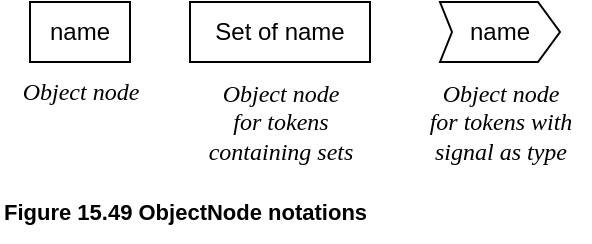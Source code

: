 <mxfile version="21.6.8" type="device" pages="11">
  <diagram name="15.49" id="L_QJp6VJixKLyZi2sF34">
    <mxGraphModel dx="880" dy="545" grid="1" gridSize="10" guides="1" tooltips="1" connect="1" arrows="1" fold="1" page="1" pageScale="1" pageWidth="1169" pageHeight="827" math="0" shadow="0">
      <root>
        <mxCell id="0" />
        <mxCell id="1" parent="0" />
        <mxCell id="8phvRL7kGyxlBtXRSnj0-1" value="name" style="whiteSpace=wrap;html=1;" vertex="1" parent="1">
          <mxGeometry x="15" width="50" height="30" as="geometry" />
        </mxCell>
        <mxCell id="8phvRL7kGyxlBtXRSnj0-2" value="&lt;i&gt;Object node&lt;/i&gt;" style="text;html=1;align=center;verticalAlign=middle;resizable=0;points=[];autosize=1;strokeColor=none;fillColor=none;fontSize=12;fontFamily=Times New Roman;fontColor=default;" vertex="1" parent="1">
          <mxGeometry y="30" width="80" height="30" as="geometry" />
        </mxCell>
        <mxCell id="8phvRL7kGyxlBtXRSnj0-3" value="Set of name" style="whiteSpace=wrap;html=1;" vertex="1" parent="1">
          <mxGeometry x="95" width="90" height="30" as="geometry" />
        </mxCell>
        <mxCell id="8phvRL7kGyxlBtXRSnj0-4" value="&lt;i&gt;Object node&lt;br&gt;for tokens&lt;br&gt;containing sets&lt;br&gt;&lt;/i&gt;" style="text;html=1;align=center;verticalAlign=middle;resizable=0;points=[];autosize=1;strokeColor=none;fillColor=none;fontSize=12;fontFamily=Times New Roman;fontColor=default;" vertex="1" parent="1">
          <mxGeometry x="90" y="30" width="100" height="60" as="geometry" />
        </mxCell>
        <mxCell id="8phvRL7kGyxlBtXRSnj0-5" value="name" style="html=1;shape=mxgraph.infographic.ribbonSimple;notch1=6;notch2=11;align=center;verticalAlign=middle;fontSize=12;fontStyle=0;fillColor=#FFFFFF;whiteSpace=wrap;" vertex="1" parent="1">
          <mxGeometry x="220" width="60" height="30" as="geometry" />
        </mxCell>
        <mxCell id="8phvRL7kGyxlBtXRSnj0-6" value="&lt;i&gt;Object node&lt;br&gt;for tokens with&lt;br&gt;signal as type&lt;br&gt;&lt;/i&gt;" style="text;html=1;align=center;verticalAlign=middle;resizable=0;points=[];autosize=1;strokeColor=none;fillColor=none;fontSize=12;fontFamily=Times New Roman;fontColor=default;" vertex="1" parent="1">
          <mxGeometry x="205" y="30" width="90" height="60" as="geometry" />
        </mxCell>
        <mxCell id="8phvRL7kGyxlBtXRSnj0-7" value="&lt;b&gt;Figure 15.49 ObjectNode notations&lt;/b&gt;" style="text;html=1;align=left;verticalAlign=middle;resizable=0;points=[];autosize=1;strokeColor=none;fillColor=none;fontSize=11;fontFamily=Helvetica;fontColor=default;" vertex="1" parent="1">
          <mxGeometry y="90" width="210" height="30" as="geometry" />
        </mxCell>
      </root>
    </mxGraphModel>
  </diagram>
  <diagram id="UsFJfBVJXGDFaL7M9Itu" name="15.50">
    <mxGraphModel dx="880" dy="545" grid="1" gridSize="10" guides="1" tooltips="1" connect="1" arrows="1" fold="1" page="1" pageScale="1" pageWidth="1169" pageHeight="827" math="0" shadow="0">
      <root>
        <mxCell id="0" />
        <mxCell id="1" parent="0" />
        <mxCell id="Z29Fa7zl-cdTz_4s7wdu-1" value="name&lt;br&gt;[state, state...]" style="html=1;align=center;verticalAlign=middle;rounded=0;absoluteArcSize=1;arcSize=10;dashed=0;whiteSpace=wrap;" vertex="1" parent="1">
          <mxGeometry width="100" height="40" as="geometry" />
        </mxCell>
        <mxCell id="Z29Fa7zl-cdTz_4s7wdu-3" value="&lt;i&gt;Object&amp;nbsp; node for&lt;br&gt;tokens containing&lt;br&gt;objects in specific&lt;br&gt;states&lt;br&gt;&lt;/i&gt;" style="text;html=1;align=left;verticalAlign=top;resizable=0;points=[];autosize=1;strokeColor=none;fillColor=none;fontSize=12;fontFamily=Times New Roman;fontColor=default;" vertex="1" parent="1">
          <mxGeometry y="40" width="110" height="70" as="geometry" />
        </mxCell>
        <mxCell id="Z29Fa7zl-cdTz_4s7wdu-4" value="name" style="html=1;align=center;verticalAlign=middle;rounded=0;absoluteArcSize=1;arcSize=10;dashed=0;whiteSpace=wrap;" vertex="1" parent="1">
          <mxGeometry x="160" width="80" height="60" as="geometry" />
        </mxCell>
        <mxCell id="Z29Fa7zl-cdTz_4s7wdu-5" value="{upperBound = 2}" style="text;verticalAlign=middle;align=center;html=1;" vertex="1" parent="Z29Fa7zl-cdTz_4s7wdu-4">
          <mxGeometry y="60" width="80" height="30" as="geometry" />
        </mxCell>
        <mxCell id="Z29Fa7zl-cdTz_4s7wdu-6" value="&lt;i&gt;Object&amp;nbsp; node&lt;br&gt;with a limited&lt;br&gt;upper bound&lt;br&gt;&lt;/i&gt;" style="text;html=1;align=left;verticalAlign=top;resizable=0;points=[];autosize=1;strokeColor=none;fillColor=none;fontSize=12;fontFamily=Times New Roman;fontColor=default;" vertex="1" parent="1">
          <mxGeometry x="155" y="80" width="90" height="60" as="geometry" />
        </mxCell>
        <mxCell id="Z29Fa7zl-cdTz_4s7wdu-7" value="name" style="html=1;align=center;verticalAlign=middle;rounded=0;absoluteArcSize=1;arcSize=10;dashed=0;whiteSpace=wrap;" vertex="1" parent="1">
          <mxGeometry x="320" width="80" height="60" as="geometry" />
        </mxCell>
        <mxCell id="Z29Fa7zl-cdTz_4s7wdu-8" value="{ordering = LIFO}" style="text;verticalAlign=middle;align=center;html=1;" vertex="1" parent="Z29Fa7zl-cdTz_4s7wdu-7">
          <mxGeometry y="60" width="80" height="30" as="geometry" />
        </mxCell>
        <mxCell id="Z29Fa7zl-cdTz_4s7wdu-9" value="&lt;i&gt;Object&amp;nbsp; node&lt;br&gt;with ordering&lt;br&gt;other than FIFO&lt;br&gt;&lt;/i&gt;" style="text;html=1;align=left;verticalAlign=top;resizable=0;points=[];autosize=1;strokeColor=none;fillColor=none;fontSize=12;fontFamily=Times New Roman;fontColor=default;" vertex="1" parent="1">
          <mxGeometry x="315" y="80" width="100" height="60" as="geometry" />
        </mxCell>
        <mxCell id="Z29Fa7zl-cdTz_4s7wdu-10" value="&lt;b&gt;Figure 15.50 ObjectNode annotations&lt;/b&gt;" style="text;html=1;align=left;verticalAlign=middle;resizable=0;points=[];autosize=1;strokeColor=none;fillColor=none;fontSize=11;fontFamily=Helvetica;fontColor=default;" vertex="1" parent="1">
          <mxGeometry y="140" width="220" height="30" as="geometry" />
        </mxCell>
      </root>
    </mxGraphModel>
  </diagram>
  <diagram id="wovBbYp8hY9l5Cxfm7LJ" name="15.51">
    <mxGraphModel dx="880" dy="545" grid="1" gridSize="10" guides="1" tooltips="1" connect="1" arrows="1" fold="1" page="1" pageScale="1" pageWidth="1169" pageHeight="827" math="0" shadow="0">
      <root>
        <mxCell id="0" />
        <mxCell id="1" parent="0" />
        <mxCell id="WB6MP372zTh4wFcEtbvD-1" value="name" style="whiteSpace=wrap;html=1;" vertex="1" parent="1">
          <mxGeometry x="40" y="80" width="50" height="30" as="geometry" />
        </mxCell>
        <mxCell id="WB6MP372zTh4wFcEtbvD-3" style="edgeStyle=orthogonalEdgeStyle;rounded=0;orthogonalLoop=1;jettySize=auto;html=1;entryX=0.5;entryY=0;entryDx=0;entryDy=0;endArrow=none;endFill=0;dashed=1;dashPattern=1 4;" edge="1" parent="1" source="WB6MP372zTh4wFcEtbvD-2" target="WB6MP372zTh4wFcEtbvD-1">
          <mxGeometry relative="1" as="geometry" />
        </mxCell>
        <mxCell id="WB6MP372zTh4wFcEtbvD-2" value="«selection»&lt;br&gt;selection&lt;br&gt;specification" style="shape=note2;boundedLbl=1;whiteSpace=wrap;html=1;size=13;verticalAlign=middle;align=center;" vertex="1" parent="1">
          <mxGeometry x="20" width="90" height="60" as="geometry" />
        </mxCell>
        <mxCell id="WB6MP372zTh4wFcEtbvD-4" value="&lt;b&gt;Figure 15.51 Specifying selection behavior on an ObjectNode&lt;/b&gt;" style="text;html=1;align=left;verticalAlign=middle;resizable=0;points=[];autosize=1;strokeColor=none;fillColor=none;fontSize=11;fontFamily=Helvetica;fontColor=default;" vertex="1" parent="1">
          <mxGeometry y="110" width="340" height="30" as="geometry" />
        </mxCell>
      </root>
    </mxGraphModel>
  </diagram>
  <diagram id="pNchcOUorUNZcvJ-cfhg" name="15.52">
    <mxGraphModel dx="880" dy="545" grid="1" gridSize="10" guides="1" tooltips="1" connect="1" arrows="1" fold="1" page="1" pageScale="1" pageWidth="1169" pageHeight="827" math="0" shadow="0">
      <root>
        <mxCell id="0" />
        <mxCell id="1" parent="0" />
        <mxCell id="SXuib4mQeslSFg_kkxYM-1" value="Activity name&lt;br&gt;&lt;div style=&quot;&quot;&gt;&lt;span style=&quot;background-color: initial;&quot;&gt;Parameter name: type&lt;/span&gt;&lt;/div&gt;" style="html=1;align=left;verticalAlign=top;rounded=1;absoluteArcSize=1;arcSize=50;dashed=0;spacingTop=10;spacingRight=30;whiteSpace=wrap;spacingLeft=12;" vertex="1" parent="1">
          <mxGeometry x="70" width="320" height="140" as="geometry" />
        </mxCell>
        <mxCell id="SXuib4mQeslSFg_kkxYM-8" style="rounded=0;orthogonalLoop=1;jettySize=auto;html=1;entryX=0;entryY=0.5;entryDx=0;entryDy=0;endArrow=openThin;endFill=0;endSize=12;" edge="1" parent="1" source="SXuib4mQeslSFg_kkxYM-2" target="SXuib4mQeslSFg_kkxYM-4">
          <mxGeometry relative="1" as="geometry" />
        </mxCell>
        <mxCell id="SXuib4mQeslSFg_kkxYM-2" value="" style="whiteSpace=wrap;html=1;" vertex="1" parent="1">
          <mxGeometry x="40" y="50" width="60" height="30" as="geometry" />
        </mxCell>
        <mxCell id="SXuib4mQeslSFg_kkxYM-11" style="rounded=0;orthogonalLoop=1;jettySize=auto;html=1;exitX=1;exitY=0.5;exitDx=0;exitDy=0;endArrow=openThin;endFill=0;endSize=12;" edge="1" parent="1" source="SXuib4mQeslSFg_kkxYM-3">
          <mxGeometry relative="1" as="geometry">
            <mxPoint x="132" y="101" as="targetPoint" />
          </mxGeometry>
        </mxCell>
        <mxCell id="SXuib4mQeslSFg_kkxYM-3" value="" style="whiteSpace=wrap;html=1;" vertex="1" parent="1">
          <mxGeometry x="40" y="90" width="60" height="30" as="geometry" />
        </mxCell>
        <mxCell id="SXuib4mQeslSFg_kkxYM-9" style="rounded=0;orthogonalLoop=1;jettySize=auto;html=1;entryX=0;entryY=0.5;entryDx=0;entryDy=0;endArrow=openThin;endFill=0;endSize=12;" edge="1" parent="1" source="SXuib4mQeslSFg_kkxYM-4" target="SXuib4mQeslSFg_kkxYM-5">
          <mxGeometry relative="1" as="geometry" />
        </mxCell>
        <mxCell id="SXuib4mQeslSFg_kkxYM-10" style="rounded=0;orthogonalLoop=1;jettySize=auto;html=1;exitX=0.75;exitY=1;exitDx=0;exitDy=0;entryX=0;entryY=0.25;entryDx=0;entryDy=0;endArrow=openThin;endFill=0;endSize=12;" edge="1" parent="1" source="SXuib4mQeslSFg_kkxYM-4" target="SXuib4mQeslSFg_kkxYM-6">
          <mxGeometry relative="1" as="geometry" />
        </mxCell>
        <mxCell id="SXuib4mQeslSFg_kkxYM-4" value="" style="html=1;align=center;verticalAlign=top;rounded=1;absoluteArcSize=1;arcSize=22;dashed=0;whiteSpace=wrap;" vertex="1" parent="1">
          <mxGeometry x="130" y="60" width="50" height="30" as="geometry" />
        </mxCell>
        <mxCell id="SXuib4mQeslSFg_kkxYM-5" value="" style="html=1;align=center;verticalAlign=top;rounded=1;absoluteArcSize=1;arcSize=22;dashed=0;whiteSpace=wrap;" vertex="1" parent="1">
          <mxGeometry x="220" y="50" width="50" height="30" as="geometry" />
        </mxCell>
        <mxCell id="SXuib4mQeslSFg_kkxYM-16" style="rounded=0;orthogonalLoop=1;jettySize=auto;html=1;endArrow=openThin;endFill=0;endSize=12;entryX=1.033;entryY=0.85;entryDx=0;entryDy=0;entryPerimeter=0;" edge="1" parent="1" source="SXuib4mQeslSFg_kkxYM-6" target="SXuib4mQeslSFg_kkxYM-15">
          <mxGeometry relative="1" as="geometry" />
        </mxCell>
        <mxCell id="SXuib4mQeslSFg_kkxYM-6" value="" style="html=1;align=center;verticalAlign=top;rounded=1;absoluteArcSize=1;arcSize=22;dashed=0;whiteSpace=wrap;" vertex="1" parent="1">
          <mxGeometry x="190" y="100" width="50" height="30" as="geometry" />
        </mxCell>
        <mxCell id="SXuib4mQeslSFg_kkxYM-13" style="rounded=0;orthogonalLoop=1;jettySize=auto;html=1;endArrow=openThin;endFill=0;endSize=12;entryX=0;entryY=0.5;entryDx=0;entryDy=0;exitX=0.067;exitY=0.65;exitDx=0;exitDy=0;exitPerimeter=0;" edge="1" parent="1" source="SXuib4mQeslSFg_kkxYM-17" target="SXuib4mQeslSFg_kkxYM-7">
          <mxGeometry relative="1" as="geometry">
            <mxPoint x="310" y="70" as="sourcePoint" />
          </mxGeometry>
        </mxCell>
        <mxCell id="SXuib4mQeslSFg_kkxYM-7" value="" style="whiteSpace=wrap;html=1;" vertex="1" parent="1">
          <mxGeometry x="360" y="60" width="60" height="30" as="geometry" />
        </mxCell>
        <mxCell id="SXuib4mQeslSFg_kkxYM-12" value="{stream}" style="text;html=1;align=center;verticalAlign=middle;resizable=0;points=[];autosize=1;strokeColor=none;fillColor=none;fontSize=11;spacing=0;" vertex="1" parent="1">
          <mxGeometry y="30" width="60" height="20" as="geometry" />
        </mxCell>
        <mxCell id="SXuib4mQeslSFg_kkxYM-14" value="…" style="text;html=1;align=center;verticalAlign=middle;resizable=0;points=[];autosize=1;strokeColor=none;fillColor=none;rotation=180;fontStyle=1;spacing=0;" vertex="1" parent="1">
          <mxGeometry x="130" y="95" width="30" height="20" as="geometry" />
        </mxCell>
        <mxCell id="SXuib4mQeslSFg_kkxYM-15" value="…" style="text;html=1;align=center;verticalAlign=middle;resizable=0;points=[];autosize=1;strokeColor=none;fillColor=none;rotation=180;fontStyle=1;spacing=0;" vertex="1" parent="1">
          <mxGeometry x="280" y="100" width="30" height="20" as="geometry" />
        </mxCell>
        <mxCell id="SXuib4mQeslSFg_kkxYM-17" value="…" style="text;html=1;align=center;verticalAlign=middle;resizable=0;points=[];autosize=1;strokeColor=none;fillColor=none;rotation=180;fontStyle=1;spacing=0;" vertex="1" parent="1">
          <mxGeometry x="283" y="62" width="30" height="20" as="geometry" />
        </mxCell>
        <mxCell id="SXuib4mQeslSFg_kkxYM-20" value="" style="triangle;html=1;direction=north;" vertex="1" parent="1">
          <mxGeometry x="420" y="38" width="20" height="15" as="geometry" />
        </mxCell>
        <mxCell id="SXuib4mQeslSFg_kkxYM-21" value="&lt;b&gt;Figure 15.52 Notation for stream and exception parameters&lt;/b&gt;" style="text;html=1;align=left;verticalAlign=middle;resizable=0;points=[];autosize=1;strokeColor=none;fillColor=none;fontSize=11;fontFamily=Helvetica;fontColor=default;" vertex="1" parent="1">
          <mxGeometry x="20" y="140" width="330" height="30" as="geometry" />
        </mxCell>
      </root>
    </mxGraphModel>
  </diagram>
  <diagram id="QYN6Uk6vskdU1qXNE-Rs" name="15.53">
    <mxGraphModel dx="880" dy="545" grid="1" gridSize="10" guides="1" tooltips="1" connect="1" arrows="1" fold="1" page="1" pageScale="1" pageWidth="1169" pageHeight="827" math="0" shadow="0">
      <root>
        <mxCell id="0" />
        <mxCell id="1" parent="0" />
        <mxCell id="9ZkYTWHEYMIYJkUtQSKD-1" value="" style="html=1;align=right;verticalAlign=top;rounded=1;absoluteArcSize=1;arcSize=50;dashed=0;spacingTop=10;spacingRight=30;whiteSpace=wrap;" vertex="1" parent="1">
          <mxGeometry x="40" width="360" height="160" as="geometry" />
        </mxCell>
        <mxCell id="9ZkYTWHEYMIYJkUtQSKD-2" value="Parameter1" style="whiteSpace=wrap;html=1;" vertex="1" parent="1">
          <mxGeometry y="90" width="90" height="30" as="geometry" />
        </mxCell>
        <mxCell id="9ZkYTWHEYMIYJkUtQSKD-3" value="Parameter2" style="whiteSpace=wrap;html=1;" vertex="1" parent="1">
          <mxGeometry x="350" y="90" width="90" height="30" as="geometry" />
        </mxCell>
        <mxCell id="9ZkYTWHEYMIYJkUtQSKD-4" value="" style="shape=mxgraph.uml25.action;html=1;align=center;verticalAlign=middle;absoluteArcSize=1;arcSize=10;dashed=0;spacingRight=10;whiteSpace=wrap;fillColor=none;" vertex="1" parent="1">
          <mxGeometry x="170" y="20" width="110" height="40" as="geometry" />
        </mxCell>
        <mxCell id="9ZkYTWHEYMIYJkUtQSKD-5" value="Parameter2" style="text;verticalAlign=middle;align=left;html=1;" vertex="1" parent="9ZkYTWHEYMIYJkUtQSKD-4">
          <mxGeometry x="110" width="60" height="30" as="geometry" />
        </mxCell>
        <mxCell id="9ZkYTWHEYMIYJkUtQSKD-8" value="" style="shape=mxgraph.uml25.action;html=1;align=center;verticalAlign=middle;absoluteArcSize=1;arcSize=10;dashed=0;spacingLeft=10;flipH=1;whiteSpace=wrap;" vertex="1" parent="9ZkYTWHEYMIYJkUtQSKD-4">
          <mxGeometry x="-10" width="110" height="40" as="geometry" />
        </mxCell>
        <mxCell id="9ZkYTWHEYMIYJkUtQSKD-9" value="Parameter1" style="text;verticalAlign=middle;align=right;html=1;" vertex="1" parent="9ZkYTWHEYMIYJkUtQSKD-8">
          <mxGeometry x="-60" y="-7" width="60" height="40" as="geometry" />
        </mxCell>
        <mxCell id="9ZkYTWHEYMIYJkUtQSKD-17" style="edgeStyle=orthogonalEdgeStyle;rounded=0;orthogonalLoop=1;jettySize=auto;html=1;entryX=0;entryY=0.5;entryDx=0;entryDy=0;endArrow=openThin;endFill=0;endSize=12;" edge="1" parent="1" source="9ZkYTWHEYMIYJkUtQSKD-10" target="9ZkYTWHEYMIYJkUtQSKD-3">
          <mxGeometry relative="1" as="geometry" />
        </mxCell>
        <mxCell id="9ZkYTWHEYMIYJkUtQSKD-10" value="" style="shape=mxgraph.uml25.action;html=1;align=center;verticalAlign=middle;absoluteArcSize=1;arcSize=10;dashed=0;spacingRight=10;whiteSpace=wrap;fillColor=none;" vertex="1" parent="1">
          <mxGeometry x="170" y="85" width="110" height="40" as="geometry" />
        </mxCell>
        <mxCell id="9ZkYTWHEYMIYJkUtQSKD-12" value="" style="shape=mxgraph.uml25.action;html=1;align=center;verticalAlign=middle;absoluteArcSize=1;arcSize=10;dashed=0;spacingLeft=10;flipH=1;whiteSpace=wrap;" vertex="1" parent="9ZkYTWHEYMIYJkUtQSKD-10">
          <mxGeometry x="-10" width="110" height="40" as="geometry" />
        </mxCell>
        <mxCell id="9ZkYTWHEYMIYJkUtQSKD-15" style="edgeStyle=orthogonalEdgeStyle;rounded=0;orthogonalLoop=1;jettySize=auto;html=1;endArrow=openThin;endFill=0;endSize=12;exitX=1;exitY=0.5;exitDx=0;exitDy=0;" edge="1" parent="1" source="9ZkYTWHEYMIYJkUtQSKD-2" target="9ZkYTWHEYMIYJkUtQSKD-12">
          <mxGeometry relative="1" as="geometry" />
        </mxCell>
        <mxCell id="9ZkYTWHEYMIYJkUtQSKD-18" value="&lt;b&gt;Figure 15.53 Presentation option for flows between pins and parameter nodes&lt;/b&gt;" style="text;html=1;align=left;verticalAlign=middle;resizable=0;points=[];autosize=1;strokeColor=none;fillColor=none;fontSize=11;fontFamily=Helvetica;fontColor=default;" vertex="1" parent="1">
          <mxGeometry y="160" width="430" height="30" as="geometry" />
        </mxCell>
      </root>
    </mxGraphModel>
  </diagram>
  <diagram id="8YiYosqySu_Zq0bnsM3I" name="15.54">
    <mxGraphModel dx="880" dy="545" grid="1" gridSize="10" guides="1" tooltips="1" connect="1" arrows="1" fold="1" page="1" pageScale="1" pageWidth="1169" pageHeight="827" math="0" shadow="0">
      <root>
        <mxCell id="0" />
        <mxCell id="1" parent="0" />
        <mxCell id="VSOCnr17OXBna0XSOXP5-1" value="«centralBuffer»&lt;br&gt;" style="swimlane;fontStyle=0;align=center;verticalAlign=top;childLayout=stackLayout;horizontal=1;startSize=40;horizontalStack=0;resizeParent=1;resizeParentMax=0;resizeLast=0;collapsible=0;marginBottom=0;html=1;whiteSpace=wrap;" vertex="1" parent="1">
          <mxGeometry width="100" height="40" as="geometry" />
        </mxCell>
        <mxCell id="VSOCnr17OXBna0XSOXP5-2" value="&lt;b&gt;Figure 15.54 Optional CentralBufferNode notation&lt;/b&gt;" style="text;html=1;align=left;verticalAlign=middle;resizable=0;points=[];autosize=1;strokeColor=none;fillColor=none;fontSize=11;fontFamily=Helvetica;fontColor=default;" vertex="1" parent="1">
          <mxGeometry y="40" width="280" height="30" as="geometry" />
        </mxCell>
      </root>
    </mxGraphModel>
  </diagram>
  <diagram id="LMXcnl3IIr49EOhgKSHd" name="15.55">
    <mxGraphModel dx="880" dy="545" grid="1" gridSize="10" guides="1" tooltips="1" connect="1" arrows="1" fold="1" page="1" pageScale="1" pageWidth="1169" pageHeight="827" math="0" shadow="0">
      <root>
        <mxCell id="0" />
        <mxCell id="1" parent="0" />
        <mxCell id="PsNh356XU-P0I_Tn3ney-1" value="«datastore»&lt;br&gt;name&lt;br&gt;[state]" style="swimlane;fontStyle=0;align=center;verticalAlign=top;childLayout=stackLayout;horizontal=1;startSize=68;horizontalStack=0;resizeParent=1;resizeParentMax=0;resizeLast=0;collapsible=0;marginBottom=0;html=1;whiteSpace=wrap;" vertex="1" parent="1">
          <mxGeometry width="90" height="60" as="geometry" />
        </mxCell>
        <mxCell id="PsNh356XU-P0I_Tn3ney-2" value="&lt;b&gt;Figure 15.55 DataStoreNode notation&lt;/b&gt;" style="text;html=1;align=left;verticalAlign=middle;resizable=0;points=[];autosize=1;strokeColor=none;fillColor=none;fontSize=11;fontFamily=Helvetica;fontColor=default;" vertex="1" parent="1">
          <mxGeometry y="60" width="220" height="30" as="geometry" />
        </mxCell>
      </root>
    </mxGraphModel>
  </diagram>
  <diagram id="gXwn2VAt0urScEbsQqXp" name="15.56">
    <mxGraphModel dx="880" dy="545" grid="1" gridSize="10" guides="1" tooltips="1" connect="1" arrows="1" fold="1" page="1" pageScale="1" pageWidth="1169" pageHeight="827" math="0" shadow="0">
      <root>
        <mxCell id="0" />
        <mxCell id="1" parent="0" />
        <mxCell id="s_Z0apxvvqKCdwP7Z4Ed-18" value="" style="html=1;align=right;verticalAlign=top;rounded=1;absoluteArcSize=1;arcSize=50;dashed=0;spacingTop=10;spacingRight=30;whiteSpace=wrap;fontFamily=Helvetica;fontSize=11;fontColor=default;fillColor=none;" vertex="1" parent="1">
          <mxGeometry x="40" y="10" width="520" height="200" as="geometry" />
        </mxCell>
        <mxCell id="s_Z0apxvvqKCdwP7Z4Ed-9" style="edgeStyle=orthogonalEdgeStyle;rounded=0;orthogonalLoop=1;jettySize=auto;html=1;endArrow=openThin;endFill=0;endSize=12;verticalAlign=middle;" edge="1" parent="1" source="s_Z0apxvvqKCdwP7Z4Ed-3" target="s_Z0apxvvqKCdwP7Z4Ed-8">
          <mxGeometry relative="1" as="geometry" />
        </mxCell>
        <mxCell id="s_Z0apxvvqKCdwP7Z4Ed-3" value="Production&lt;br&gt;Materials" style="whiteSpace=wrap;html=1;verticalAlign=middle;" vertex="1" parent="1">
          <mxGeometry y="80" width="80" height="40" as="geometry" />
        </mxCell>
        <mxCell id="s_Z0apxvvqKCdwP7Z4Ed-12" style="shape=connector;rounded=0;orthogonalLoop=1;jettySize=auto;html=1;entryX=0.25;entryY=1;entryDx=0;entryDy=0;labelBackgroundColor=default;strokeColor=default;fontFamily=Helvetica;fontSize=11;fontColor=default;endArrow=openThin;endFill=0;endSize=12;exitX=1;exitY=0.5;exitDx=0;exitDy=0;" edge="1" parent="1" source="s_Z0apxvvqKCdwP7Z4Ed-4" target="s_Z0apxvvqKCdwP7Z4Ed-11">
          <mxGeometry relative="1" as="geometry" />
        </mxCell>
        <mxCell id="s_Z0apxvvqKCdwP7Z4Ed-4" value="Printed-&lt;br&gt;Circuit&lt;br&gt;Boards" style="whiteSpace=wrap;html=1;verticalAlign=middle;" vertex="1" parent="1">
          <mxGeometry x="200" y="140" width="70" height="60" as="geometry" />
        </mxCell>
        <mxCell id="s_Z0apxvvqKCdwP7Z4Ed-15" style="shape=connector;rounded=0;orthogonalLoop=1;jettySize=auto;html=1;exitX=1;exitY=0.5;exitDx=0;exitDy=0;entryX=0.5;entryY=1;entryDx=0;entryDy=0;labelBackgroundColor=default;strokeColor=default;fontFamily=Helvetica;fontSize=11;fontColor=default;endArrow=openThin;endFill=0;endSize=12;" edge="1" parent="1" source="s_Z0apxvvqKCdwP7Z4Ed-5" target="s_Z0apxvvqKCdwP7Z4Ed-14">
          <mxGeometry relative="1" as="geometry" />
        </mxCell>
        <mxCell id="s_Z0apxvvqKCdwP7Z4Ed-5" value="Assembled&lt;br&gt;Computer" style="whiteSpace=wrap;html=1;verticalAlign=middle;" vertex="1" parent="1">
          <mxGeometry x="340" y="140" width="80" height="40" as="geometry" />
        </mxCell>
        <mxCell id="s_Z0apxvvqKCdwP7Z4Ed-6" value="Rejected&lt;br&gt;Computer" style="whiteSpace=wrap;html=1;verticalAlign=middle;" vertex="1" parent="1">
          <mxGeometry x="520" y="30" width="80" height="40" as="geometry" />
        </mxCell>
        <mxCell id="s_Z0apxvvqKCdwP7Z4Ed-7" value="Accepted&lt;br&gt;Computer" style="whiteSpace=wrap;html=1;verticalAlign=middle;" vertex="1" parent="1">
          <mxGeometry x="520" y="140" width="80" height="40" as="geometry" />
        </mxCell>
        <mxCell id="s_Z0apxvvqKCdwP7Z4Ed-10" style="shape=connector;rounded=0;orthogonalLoop=1;jettySize=auto;html=1;entryX=0;entryY=0.25;entryDx=0;entryDy=0;labelBackgroundColor=default;strokeColor=default;fontFamily=Helvetica;fontSize=11;fontColor=default;endArrow=openThin;endFill=0;endSize=12;exitX=0.5;exitY=1;exitDx=0;exitDy=0;verticalAlign=middle;" edge="1" parent="1" source="s_Z0apxvvqKCdwP7Z4Ed-8" target="s_Z0apxvvqKCdwP7Z4Ed-4">
          <mxGeometry relative="1" as="geometry" />
        </mxCell>
        <mxCell id="s_Z0apxvvqKCdwP7Z4Ed-8" value="Produce&lt;br&gt;Printed-Circuit&lt;br&gt;Boards" style="html=1;align=center;verticalAlign=middle;rounded=1;absoluteArcSize=1;arcSize=26;dashed=0;whiteSpace=wrap;" vertex="1" parent="1">
          <mxGeometry x="130" y="70" width="100" height="60" as="geometry" />
        </mxCell>
        <mxCell id="s_Z0apxvvqKCdwP7Z4Ed-13" style="shape=connector;rounded=0;orthogonalLoop=1;jettySize=auto;html=1;exitX=0.5;exitY=1;exitDx=0;exitDy=0;entryX=0;entryY=0.5;entryDx=0;entryDy=0;labelBackgroundColor=default;strokeColor=default;fontFamily=Helvetica;fontSize=11;fontColor=default;endArrow=openThin;endFill=0;endSize=12;" edge="1" parent="1" source="s_Z0apxvvqKCdwP7Z4Ed-11" target="s_Z0apxvvqKCdwP7Z4Ed-5">
          <mxGeometry relative="1" as="geometry" />
        </mxCell>
        <mxCell id="s_Z0apxvvqKCdwP7Z4Ed-11" value="Assemble&lt;br&gt;Computer" style="html=1;align=center;verticalAlign=middle;rounded=1;absoluteArcSize=1;arcSize=26;dashed=0;whiteSpace=wrap;" vertex="1" parent="1">
          <mxGeometry x="280" y="90" width="80" height="40" as="geometry" />
        </mxCell>
        <mxCell id="s_Z0apxvvqKCdwP7Z4Ed-16" style="shape=connector;rounded=0;orthogonalLoop=1;jettySize=auto;html=1;exitX=1;exitY=0.25;exitDx=0;exitDy=0;entryX=0;entryY=0.5;entryDx=0;entryDy=0;labelBackgroundColor=default;strokeColor=default;fontFamily=Helvetica;fontSize=11;fontColor=default;endArrow=openThin;endFill=0;endSize=12;" edge="1" parent="1" source="s_Z0apxvvqKCdwP7Z4Ed-14" target="s_Z0apxvvqKCdwP7Z4Ed-6">
          <mxGeometry relative="1" as="geometry" />
        </mxCell>
        <mxCell id="s_Z0apxvvqKCdwP7Z4Ed-17" style="shape=connector;rounded=0;orthogonalLoop=1;jettySize=auto;html=1;entryX=0;entryY=0.5;entryDx=0;entryDy=0;labelBackgroundColor=default;strokeColor=default;fontFamily=Helvetica;fontSize=11;fontColor=default;endArrow=openThin;endFill=0;endSize=12;exitX=1;exitY=0.75;exitDx=0;exitDy=0;" edge="1" parent="1" source="s_Z0apxvvqKCdwP7Z4Ed-14" target="s_Z0apxvvqKCdwP7Z4Ed-7">
          <mxGeometry relative="1" as="geometry" />
        </mxCell>
        <mxCell id="s_Z0apxvvqKCdwP7Z4Ed-14" value="Test&lt;br&gt;Computer" style="html=1;align=center;verticalAlign=middle;rounded=1;absoluteArcSize=1;arcSize=26;dashed=0;whiteSpace=wrap;" vertex="1" parent="1">
          <mxGeometry x="410" y="90" width="80" height="40" as="geometry" />
        </mxCell>
        <mxCell id="s_Z0apxvvqKCdwP7Z4Ed-21" value="" style="triangle;html=1;direction=north;fontFamily=Helvetica;fontSize=11;fontColor=default;" vertex="1" parent="1">
          <mxGeometry x="610" y="20" width="20" height="15" as="geometry" />
        </mxCell>
        <mxCell id="s_Z0apxvvqKCdwP7Z4Ed-23" value="&lt;b&gt;Figure 15.56 Example of ActivityParameterNodes for regular and exception Parameters&lt;/b&gt;" style="text;html=1;align=left;verticalAlign=middle;resizable=0;points=[];autosize=1;strokeColor=none;fillColor=none;fontSize=11;fontFamily=Helvetica;fontColor=default;" vertex="1" parent="1">
          <mxGeometry y="210" width="480" height="30" as="geometry" />
        </mxCell>
      </root>
    </mxGraphModel>
  </diagram>
  <diagram name="15.57" id="d8_3XsVvzJscvlQPQBUr">
    <mxGraphModel dx="880" dy="545" grid="1" gridSize="10" guides="1" tooltips="1" connect="1" arrows="1" fold="1" page="1" pageScale="1" pageWidth="1169" pageHeight="827" math="0" shadow="0">
      <root>
        <mxCell id="m22ypVIMrT6fLbNkD26G-0" />
        <mxCell id="m22ypVIMrT6fLbNkD26G-1" parent="m22ypVIMrT6fLbNkD26G-0" />
        <mxCell id="m22ypVIMrT6fLbNkD26G-2" value="" style="html=1;align=right;verticalAlign=top;rounded=1;absoluteArcSize=1;arcSize=50;dashed=0;spacingTop=10;spacingRight=30;whiteSpace=wrap;fontFamily=Helvetica;fontSize=11;fontColor=default;fillColor=none;" vertex="1" parent="m22ypVIMrT6fLbNkD26G-1">
          <mxGeometry x="70" y="10" width="520" height="200" as="geometry" />
        </mxCell>
        <mxCell id="m22ypVIMrT6fLbNkD26G-3" style="edgeStyle=orthogonalEdgeStyle;rounded=0;orthogonalLoop=1;jettySize=auto;html=1;endArrow=openThin;endFill=0;endSize=12;verticalAlign=middle;" edge="1" parent="m22ypVIMrT6fLbNkD26G-1" source="m22ypVIMrT6fLbNkD26G-4" target="m22ypVIMrT6fLbNkD26G-12">
          <mxGeometry relative="1" as="geometry" />
        </mxCell>
        <mxCell id="m22ypVIMrT6fLbNkD26G-4" value="Production&lt;br&gt;Materials" style="whiteSpace=wrap;html=1;verticalAlign=middle;" vertex="1" parent="m22ypVIMrT6fLbNkD26G-1">
          <mxGeometry x="30" y="80" width="80" height="40" as="geometry" />
        </mxCell>
        <mxCell id="m22ypVIMrT6fLbNkD26G-5" style="shape=connector;rounded=0;orthogonalLoop=1;jettySize=auto;html=1;entryX=0.25;entryY=1;entryDx=0;entryDy=0;labelBackgroundColor=default;strokeColor=default;fontFamily=Helvetica;fontSize=11;fontColor=default;endArrow=openThin;endFill=0;endSize=12;exitX=1;exitY=0.5;exitDx=0;exitDy=0;" edge="1" parent="m22ypVIMrT6fLbNkD26G-1" source="m22ypVIMrT6fLbNkD26G-6" target="m22ypVIMrT6fLbNkD26G-14">
          <mxGeometry relative="1" as="geometry" />
        </mxCell>
        <mxCell id="m22ypVIMrT6fLbNkD26G-6" value="Printed-&lt;br&gt;Circuit&lt;br&gt;Boards" style="whiteSpace=wrap;html=1;verticalAlign=middle;" vertex="1" parent="m22ypVIMrT6fLbNkD26G-1">
          <mxGeometry x="230" y="140" width="70" height="60" as="geometry" />
        </mxCell>
        <mxCell id="m22ypVIMrT6fLbNkD26G-7" style="shape=connector;rounded=0;orthogonalLoop=1;jettySize=auto;html=1;exitX=1;exitY=0.5;exitDx=0;exitDy=0;entryX=0.5;entryY=1;entryDx=0;entryDy=0;labelBackgroundColor=default;strokeColor=default;fontFamily=Helvetica;fontSize=11;fontColor=default;endArrow=openThin;endFill=0;endSize=12;" edge="1" parent="m22ypVIMrT6fLbNkD26G-1" source="m22ypVIMrT6fLbNkD26G-8" target="m22ypVIMrT6fLbNkD26G-17">
          <mxGeometry relative="1" as="geometry" />
        </mxCell>
        <mxCell id="m22ypVIMrT6fLbNkD26G-8" value="Assembled&lt;br&gt;Computers" style="whiteSpace=wrap;html=1;verticalAlign=middle;" vertex="1" parent="m22ypVIMrT6fLbNkD26G-1">
          <mxGeometry x="370" y="140" width="80" height="40" as="geometry" />
        </mxCell>
        <mxCell id="m22ypVIMrT6fLbNkD26G-9" value="Rejected&lt;br&gt;Computers" style="whiteSpace=wrap;html=1;verticalAlign=middle;" vertex="1" parent="m22ypVIMrT6fLbNkD26G-1">
          <mxGeometry x="550" y="30" width="80" height="40" as="geometry" />
        </mxCell>
        <mxCell id="m22ypVIMrT6fLbNkD26G-10" value="Accepted&lt;br&gt;Computers" style="whiteSpace=wrap;html=1;verticalAlign=middle;" vertex="1" parent="m22ypVIMrT6fLbNkD26G-1">
          <mxGeometry x="550" y="140" width="80" height="40" as="geometry" />
        </mxCell>
        <mxCell id="m22ypVIMrT6fLbNkD26G-11" style="shape=connector;rounded=0;orthogonalLoop=1;jettySize=auto;html=1;entryX=0;entryY=0.25;entryDx=0;entryDy=0;labelBackgroundColor=default;strokeColor=default;fontFamily=Helvetica;fontSize=11;fontColor=default;endArrow=openThin;endFill=0;endSize=12;exitX=0.5;exitY=1;exitDx=0;exitDy=0;verticalAlign=middle;" edge="1" parent="m22ypVIMrT6fLbNkD26G-1" source="m22ypVIMrT6fLbNkD26G-12" target="m22ypVIMrT6fLbNkD26G-6">
          <mxGeometry relative="1" as="geometry" />
        </mxCell>
        <mxCell id="m22ypVIMrT6fLbNkD26G-12" value="Produce&lt;br&gt;Printed-Circuit&lt;br&gt;Boards" style="html=1;align=center;verticalAlign=middle;rounded=1;absoluteArcSize=1;arcSize=26;dashed=0;whiteSpace=wrap;" vertex="1" parent="m22ypVIMrT6fLbNkD26G-1">
          <mxGeometry x="160" y="70" width="100" height="60" as="geometry" />
        </mxCell>
        <mxCell id="m22ypVIMrT6fLbNkD26G-13" style="shape=connector;rounded=0;orthogonalLoop=1;jettySize=auto;html=1;exitX=0.5;exitY=1;exitDx=0;exitDy=0;entryX=0;entryY=0.5;entryDx=0;entryDy=0;labelBackgroundColor=default;strokeColor=default;fontFamily=Helvetica;fontSize=11;fontColor=default;endArrow=openThin;endFill=0;endSize=12;" edge="1" parent="m22ypVIMrT6fLbNkD26G-1" source="m22ypVIMrT6fLbNkD26G-14" target="m22ypVIMrT6fLbNkD26G-8">
          <mxGeometry relative="1" as="geometry" />
        </mxCell>
        <mxCell id="m22ypVIMrT6fLbNkD26G-14" value="Assemble&lt;br&gt;Computers" style="html=1;align=center;verticalAlign=middle;rounded=1;absoluteArcSize=1;arcSize=26;dashed=0;whiteSpace=wrap;" vertex="1" parent="m22ypVIMrT6fLbNkD26G-1">
          <mxGeometry x="310" y="90" width="80" height="40" as="geometry" />
        </mxCell>
        <mxCell id="m22ypVIMrT6fLbNkD26G-15" style="shape=connector;rounded=0;orthogonalLoop=1;jettySize=auto;html=1;exitX=1;exitY=0.25;exitDx=0;exitDy=0;entryX=0;entryY=0.5;entryDx=0;entryDy=0;labelBackgroundColor=default;strokeColor=default;fontFamily=Helvetica;fontSize=11;fontColor=default;endArrow=openThin;endFill=0;endSize=12;" edge="1" parent="m22ypVIMrT6fLbNkD26G-1" source="m22ypVIMrT6fLbNkD26G-17" target="m22ypVIMrT6fLbNkD26G-9">
          <mxGeometry relative="1" as="geometry" />
        </mxCell>
        <mxCell id="m22ypVIMrT6fLbNkD26G-16" style="shape=connector;rounded=0;orthogonalLoop=1;jettySize=auto;html=1;entryX=0;entryY=0.5;entryDx=0;entryDy=0;labelBackgroundColor=default;strokeColor=default;fontFamily=Helvetica;fontSize=11;fontColor=default;endArrow=openThin;endFill=0;endSize=12;exitX=1;exitY=0.75;exitDx=0;exitDy=0;" edge="1" parent="m22ypVIMrT6fLbNkD26G-1" source="m22ypVIMrT6fLbNkD26G-17" target="m22ypVIMrT6fLbNkD26G-10">
          <mxGeometry relative="1" as="geometry" />
        </mxCell>
        <mxCell id="m22ypVIMrT6fLbNkD26G-17" value="Test&lt;br&gt;Computers" style="html=1;align=center;verticalAlign=middle;rounded=1;absoluteArcSize=1;arcSize=26;dashed=0;whiteSpace=wrap;" vertex="1" parent="m22ypVIMrT6fLbNkD26G-1">
          <mxGeometry x="440" y="90" width="80" height="40" as="geometry" />
        </mxCell>
        <mxCell id="m22ypVIMrT6fLbNkD26G-19" value="&lt;b&gt;Figure 15.57 Example of ActivityParameterNodes for streaming Parameters&lt;/b&gt;" style="text;html=1;align=left;verticalAlign=middle;resizable=0;points=[];autosize=1;strokeColor=none;fillColor=none;fontSize=11;fontFamily=Helvetica;fontColor=default;" vertex="1" parent="m22ypVIMrT6fLbNkD26G-1">
          <mxGeometry x="30" y="210" width="420" height="30" as="geometry" />
        </mxCell>
        <mxCell id="OIIx69EtH-mZwLBRujuz-0" value="{stream}" style="text;html=1;align=center;verticalAlign=middle;resizable=0;points=[];autosize=1;strokeColor=none;fillColor=none;fontSize=11;fontFamily=Helvetica;fontColor=default;" vertex="1" parent="m22ypVIMrT6fLbNkD26G-1">
          <mxGeometry x="10" y="50" width="60" height="30" as="geometry" />
        </mxCell>
        <mxCell id="OIIx69EtH-mZwLBRujuz-1" value="{stream}" style="text;html=1;align=center;verticalAlign=middle;resizable=0;points=[];autosize=1;strokeColor=none;fillColor=none;fontSize=11;fontFamily=Helvetica;fontColor=default;" vertex="1" parent="m22ypVIMrT6fLbNkD26G-1">
          <mxGeometry x="630" y="30" width="60" height="30" as="geometry" />
        </mxCell>
        <mxCell id="OIIx69EtH-mZwLBRujuz-2" value="{stream}" style="text;html=1;align=center;verticalAlign=middle;resizable=0;points=[];autosize=1;strokeColor=none;fillColor=none;fontSize=11;fontFamily=Helvetica;fontColor=default;" vertex="1" parent="m22ypVIMrT6fLbNkD26G-1">
          <mxGeometry x="630" y="140" width="60" height="30" as="geometry" />
        </mxCell>
      </root>
    </mxGraphModel>
  </diagram>
  <diagram id="gc3PFMxN78L9nQp4oszo" name="15.58">
    <mxGraphModel dx="880" dy="545" grid="1" gridSize="10" guides="1" tooltips="1" connect="1" arrows="1" fold="1" page="1" pageScale="1" pageWidth="1169" pageHeight="827" math="0" shadow="0">
      <root>
        <mxCell id="0" />
        <mxCell id="1" parent="0" />
        <mxCell id="jlzp46XBzq0rJuwlgF4X-1" value="«centralBuffer»&lt;br&gt;Part&lt;br&gt;[Finished]" style="swimlane;fontStyle=0;align=center;verticalAlign=top;childLayout=stackLayout;horizontal=1;startSize=68;horizontalStack=0;resizeParent=1;resizeParentMax=0;resizeLast=0;collapsible=0;marginBottom=0;html=1;whiteSpace=wrap;" vertex="1" parent="1">
          <mxGeometry x="130" y="53" width="100" height="60" as="geometry" />
        </mxCell>
        <mxCell id="jlzp46XBzq0rJuwlgF4X-7" style="shape=connector;rounded=0;orthogonalLoop=1;jettySize=auto;html=1;entryX=0;entryY=0.25;entryDx=0;entryDy=0;labelBackgroundColor=default;strokeColor=default;fontFamily=Helvetica;fontSize=11;fontColor=default;endArrow=openThin;endFill=0;endSize=12;exitX=1;exitY=0.5;exitDx=0;exitDy=0;exitPerimeter=0;" edge="1" parent="1" source="jlzp46XBzq0rJuwlgF4X-2" target="jlzp46XBzq0rJuwlgF4X-1">
          <mxGeometry relative="1" as="geometry" />
        </mxCell>
        <mxCell id="jlzp46XBzq0rJuwlgF4X-2" value="Make Parts&lt;br&gt;at Factiry 1" style="shape=mxgraph.uml25.action;html=1;align=center;verticalAlign=middle;absoluteArcSize=1;arcSize=10;dashed=0;spacingRight=10;whiteSpace=wrap;fontFamily=Helvetica;fontSize=11;fontColor=default;container=0;" vertex="1" parent="1">
          <mxGeometry y="23" width="90" height="40" as="geometry" />
        </mxCell>
        <mxCell id="jlzp46XBzq0rJuwlgF4X-8" style="shape=connector;rounded=0;orthogonalLoop=1;jettySize=auto;html=1;entryX=0;entryY=0.75;entryDx=0;entryDy=0;labelBackgroundColor=default;strokeColor=default;fontFamily=Helvetica;fontSize=11;fontColor=default;endArrow=openThin;endFill=0;endSize=12;exitX=1;exitY=0.5;exitDx=0;exitDy=0;exitPerimeter=0;" edge="1" parent="1" source="jlzp46XBzq0rJuwlgF4X-4" target="jlzp46XBzq0rJuwlgF4X-1">
          <mxGeometry relative="1" as="geometry" />
        </mxCell>
        <mxCell id="jlzp46XBzq0rJuwlgF4X-4" value="Make Parts&lt;br&gt;at Factiry 2" style="shape=mxgraph.uml25.action;html=1;align=center;verticalAlign=middle;absoluteArcSize=1;arcSize=10;dashed=0;spacingRight=10;whiteSpace=wrap;fontFamily=Helvetica;fontSize=11;fontColor=default;container=0;" vertex="1" parent="1">
          <mxGeometry y="100" width="90" height="40" as="geometry" />
        </mxCell>
        <mxCell id="jlzp46XBzq0rJuwlgF4X-3" value="Part&lt;br&gt;[Finished]" style="text;verticalAlign=bottom;align=center;html=1;fontSize=11;fontFamily=Helvetica;fontColor=default;spacingTop=0;" vertex="1" parent="1">
          <mxGeometry x="80" width="60" height="30" as="geometry" />
        </mxCell>
        <mxCell id="jlzp46XBzq0rJuwlgF4X-5" value="Part&lt;br&gt;[Finished]" style="text;verticalAlign=middle;align=center;html=1;fontSize=11;fontFamily=Helvetica;fontColor=default;" vertex="1" parent="1">
          <mxGeometry x="80" y="130" width="60" height="30" as="geometry" />
        </mxCell>
        <mxCell id="jlzp46XBzq0rJuwlgF4X-14" style="shape=connector;rounded=0;orthogonalLoop=1;jettySize=auto;html=1;entryX=1;entryY=0.25;entryDx=0;entryDy=0;labelBackgroundColor=default;strokeColor=default;fontFamily=Helvetica;fontSize=11;fontColor=default;endArrow=openThin;endFill=0;endSize=12;exitX=1;exitY=0.55;exitDx=0;exitDy=0;exitPerimeter=0;" edge="1" parent="1" source="jlzp46XBzq0rJuwlgF4X-9" target="jlzp46XBzq0rJuwlgF4X-1">
          <mxGeometry relative="1" as="geometry" />
        </mxCell>
        <mxCell id="jlzp46XBzq0rJuwlgF4X-9" value="Pack&lt;br&gt;Parts" style="shape=mxgraph.uml25.action;html=1;align=center;verticalAlign=middle;absoluteArcSize=1;arcSize=10;dashed=0;spacingLeft=10;flipH=1;whiteSpace=wrap;fontFamily=Helvetica;fontSize=11;fontColor=default;" vertex="1" parent="1">
          <mxGeometry x="290" y="23" width="60" height="40" as="geometry" />
        </mxCell>
        <mxCell id="jlzp46XBzq0rJuwlgF4X-13" style="shape=connector;rounded=0;orthogonalLoop=1;jettySize=auto;html=1;entryX=1;entryY=0.75;entryDx=0;entryDy=0;labelBackgroundColor=default;strokeColor=default;fontFamily=Helvetica;fontSize=11;fontColor=default;endArrow=openThin;endFill=0;endSize=12;exitX=1;exitY=0.5;exitDx=0;exitDy=0;exitPerimeter=0;" edge="1" parent="1" source="jlzp46XBzq0rJuwlgF4X-11" target="jlzp46XBzq0rJuwlgF4X-1">
          <mxGeometry relative="1" as="geometry" />
        </mxCell>
        <mxCell id="jlzp46XBzq0rJuwlgF4X-11" value="Use&lt;br&gt;Parts" style="shape=mxgraph.uml25.action;html=1;align=center;verticalAlign=middle;absoluteArcSize=1;arcSize=10;dashed=0;spacingLeft=10;flipH=1;whiteSpace=wrap;fontFamily=Helvetica;fontSize=11;fontColor=default;" vertex="1" parent="1">
          <mxGeometry x="290" y="100" width="60" height="40" as="geometry" />
        </mxCell>
        <mxCell id="jlzp46XBzq0rJuwlgF4X-12" value="Part&lt;br&gt;[Finished]" style="text;verticalAlign=middle;align=center;html=1;fontSize=11;fontFamily=Helvetica;fontColor=default;" vertex="1" parent="1">
          <mxGeometry x="230" y="133" width="60" height="30" as="geometry" />
        </mxCell>
        <mxCell id="jlzp46XBzq0rJuwlgF4X-19" value="Part&lt;br&gt;[Finished]" style="text;verticalAlign=middle;align=center;html=1;fontSize=11;fontFamily=Helvetica;fontColor=default;" vertex="1" parent="1">
          <mxGeometry x="230" y="10" width="60" height="30" as="geometry" />
        </mxCell>
        <mxCell id="jlzp46XBzq0rJuwlgF4X-20" value="&lt;b&gt;Figure 15.58 CentralBufferNode example&lt;/b&gt;" style="text;html=1;align=left;verticalAlign=middle;resizable=0;points=[];autosize=1;strokeColor=none;fillColor=none;fontSize=11;fontFamily=Helvetica;fontColor=default;" vertex="1" parent="1">
          <mxGeometry y="160" width="240" height="30" as="geometry" />
        </mxCell>
      </root>
    </mxGraphModel>
  </diagram>
  <diagram id="4SelKHjpB9dpPRRsZNwC" name="15.59">
    <mxGraphModel dx="880" dy="545" grid="1" gridSize="10" guides="1" tooltips="1" connect="1" arrows="1" fold="1" page="1" pageScale="1" pageWidth="1169" pageHeight="827" math="0" shadow="0">
      <root>
        <mxCell id="0" />
        <mxCell id="1" parent="0" />
        <mxCell id="VgVwzw_A2WhoVa0pHtpH-6" style="edgeStyle=orthogonalEdgeStyle;shape=connector;rounded=0;orthogonalLoop=1;jettySize=auto;html=1;labelBackgroundColor=default;strokeColor=default;fontFamily=Helvetica;fontSize=11;fontColor=default;endArrow=openThin;endFill=0;endSize=12;" edge="1" parent="1" source="VgVwzw_A2WhoVa0pHtpH-1" target="VgVwzw_A2WhoVa0pHtpH-5">
          <mxGeometry relative="1" as="geometry" />
        </mxCell>
        <mxCell id="VgVwzw_A2WhoVa0pHtpH-1" value="«datastore»&lt;br&gt;Personnel&lt;br&gt;database" style="swimlane;fontStyle=0;align=center;verticalAlign=top;childLayout=stackLayout;horizontal=1;startSize=68;horizontalStack=0;resizeParent=1;resizeParentMax=0;resizeLast=0;collapsible=0;marginBottom=0;html=1;whiteSpace=wrap;" vertex="1" parent="1">
          <mxGeometry x="140" width="80" height="60" as="geometry" />
        </mxCell>
        <mxCell id="VgVwzw_A2WhoVa0pHtpH-3" style="edgeStyle=orthogonalEdgeStyle;shape=connector;rounded=0;orthogonalLoop=1;jettySize=auto;html=1;entryX=0;entryY=0.5;entryDx=0;entryDy=0;labelBackgroundColor=default;strokeColor=default;fontFamily=Helvetica;fontSize=11;fontColor=default;endArrow=openThin;endFill=0;endSize=12;" edge="1" parent="1" source="VgVwzw_A2WhoVa0pHtpH-2" target="VgVwzw_A2WhoVa0pHtpH-1">
          <mxGeometry relative="1" as="geometry" />
        </mxCell>
        <mxCell id="VgVwzw_A2WhoVa0pHtpH-2" value="Hire&lt;br&gt;Employee" style="html=1;align=center;verticalAlign=middle;rounded=1;absoluteArcSize=1;arcSize=10;dashed=0;whiteSpace=wrap;fontFamily=Helvetica;fontSize=11;fontColor=default;" vertex="1" parent="1">
          <mxGeometry x="20" y="10" width="70" height="40" as="geometry" />
        </mxCell>
        <mxCell id="VgVwzw_A2WhoVa0pHtpH-5" value="Assign&lt;br&gt;Employee" style="html=1;align=center;verticalAlign=middle;rounded=1;absoluteArcSize=1;arcSize=10;dashed=0;whiteSpace=wrap;fontFamily=Helvetica;fontSize=11;fontColor=default;" vertex="1" parent="1">
          <mxGeometry x="145" y="120" width="70" height="40" as="geometry" />
        </mxCell>
        <mxCell id="gdGjKoUzA7j7ox21pr0U-2" style="shape=connector;rounded=0;orthogonalLoop=1;jettySize=auto;html=1;labelBackgroundColor=default;strokeColor=default;fontFamily=Helvetica;fontSize=11;fontColor=default;endArrow=none;endFill=0;endSize=12;dashed=1;dashPattern=1 4;" edge="1" parent="1" source="gdGjKoUzA7j7ox21pr0U-1">
          <mxGeometry relative="1" as="geometry">
            <mxPoint x="180" y="90" as="targetPoint" />
          </mxGeometry>
        </mxCell>
        <mxCell id="gdGjKoUzA7j7ox21pr0U-1" value="«selection»&lt;br&gt;employee.&lt;br&gt;assignment = null" style="shape=note2;boundedLbl=1;whiteSpace=wrap;html=1;size=10;verticalAlign=middle;align=center;" vertex="1" parent="1">
          <mxGeometry y="80" width="110" height="60" as="geometry" />
        </mxCell>
        <mxCell id="gdGjKoUzA7j7ox21pr0U-4" style="shape=connector;rounded=0;orthogonalLoop=1;jettySize=auto;html=1;labelBackgroundColor=default;strokeColor=default;fontFamily=Helvetica;fontSize=11;fontColor=default;endArrow=openThin;endFill=0;endSize=12;exitX=1;exitY=0.5;exitDx=0;exitDy=0;entryX=0;entryY=0.375;entryDx=0;entryDy=0;entryPerimeter=0;" edge="1" parent="1" source="VgVwzw_A2WhoVa0pHtpH-1" target="gdGjKoUzA7j7ox21pr0U-3">
          <mxGeometry relative="1" as="geometry" />
        </mxCell>
        <mxCell id="gdGjKoUzA7j7ox21pr0U-12" value="{weight=*}" style="edgeLabel;html=1;align=center;verticalAlign=middle;resizable=0;points=[];fontSize=11;fontFamily=Helvetica;fontColor=default;" vertex="1" connectable="0" parent="gdGjKoUzA7j7ox21pr0U-4">
          <mxGeometry x="-0.624" y="1" relative="1" as="geometry">
            <mxPoint x="40" y="-8" as="offset" />
          </mxGeometry>
        </mxCell>
        <mxCell id="gdGjKoUzA7j7ox21pr0U-6" style="edgeStyle=orthogonalEdgeStyle;shape=connector;rounded=0;orthogonalLoop=1;jettySize=auto;html=1;entryX=0;entryY=0.5;entryDx=0;entryDy=0;labelBackgroundColor=default;strokeColor=default;fontFamily=Helvetica;fontSize=11;fontColor=default;endArrow=openThin;endFill=0;endSize=12;" edge="1" parent="1" source="gdGjKoUzA7j7ox21pr0U-3" target="gdGjKoUzA7j7ox21pr0U-5">
          <mxGeometry relative="1" as="geometry" />
        </mxCell>
        <mxCell id="gdGjKoUzA7j7ox21pr0U-9" style="shape=connector;rounded=0;orthogonalLoop=1;jettySize=auto;html=1;labelBackgroundColor=default;strokeColor=default;fontFamily=Helvetica;fontSize=11;fontColor=default;endArrow=openThin;endFill=0;endSize=12;exitX=1;exitY=0.5;exitDx=0;exitDy=0;" edge="1" parent="1" source="gdGjKoUzA7j7ox21pr0U-7">
          <mxGeometry relative="1" as="geometry">
            <mxPoint x="330" y="70" as="targetPoint" />
          </mxGeometry>
        </mxCell>
        <mxCell id="gdGjKoUzA7j7ox21pr0U-3" value="" style="html=1;points=[];perimeter=orthogonalPerimeter;fillColor=strokeColor;fontFamily=Helvetica;fontSize=11;fontColor=default;" vertex="1" parent="1">
          <mxGeometry x="331" y="40" width="5" height="40" as="geometry" />
        </mxCell>
        <mxCell id="gdGjKoUzA7j7ox21pr0U-5" value="Review&lt;br&gt;Employee" style="html=1;align=center;verticalAlign=middle;rounded=1;absoluteArcSize=1;arcSize=10;dashed=0;whiteSpace=wrap;fontFamily=Helvetica;fontSize=11;fontColor=default;" vertex="1" parent="1">
          <mxGeometry x="371" y="40" width="70" height="40" as="geometry" />
        </mxCell>
        <mxCell id="gdGjKoUzA7j7ox21pr0U-7" value="" style="shape=collate;html=1;fontFamily=Helvetica;fontSize=11;fontColor=default;" vertex="1" parent="1">
          <mxGeometry x="261" y="80" width="20" height="20" as="geometry" />
        </mxCell>
        <mxCell id="gdGjKoUzA7j7ox21pr0U-10" value="Once a year" style="text;html=1;align=center;verticalAlign=middle;resizable=0;points=[];autosize=1;strokeColor=none;fillColor=none;fontSize=11;fontFamily=Helvetica;fontColor=default;" vertex="1" parent="1">
          <mxGeometry x="230" y="100" width="80" height="30" as="geometry" />
        </mxCell>
        <mxCell id="gdGjKoUzA7j7ox21pr0U-11" value="&lt;b&gt;Figure 15.59 DataStoreNode example&lt;/b&gt;" style="text;html=1;align=left;verticalAlign=middle;resizable=0;points=[];autosize=1;strokeColor=none;fillColor=none;fontSize=11;fontFamily=Helvetica;fontColor=default;" vertex="1" parent="1">
          <mxGeometry y="160" width="220" height="30" as="geometry" />
        </mxCell>
      </root>
    </mxGraphModel>
  </diagram>
</mxfile>
